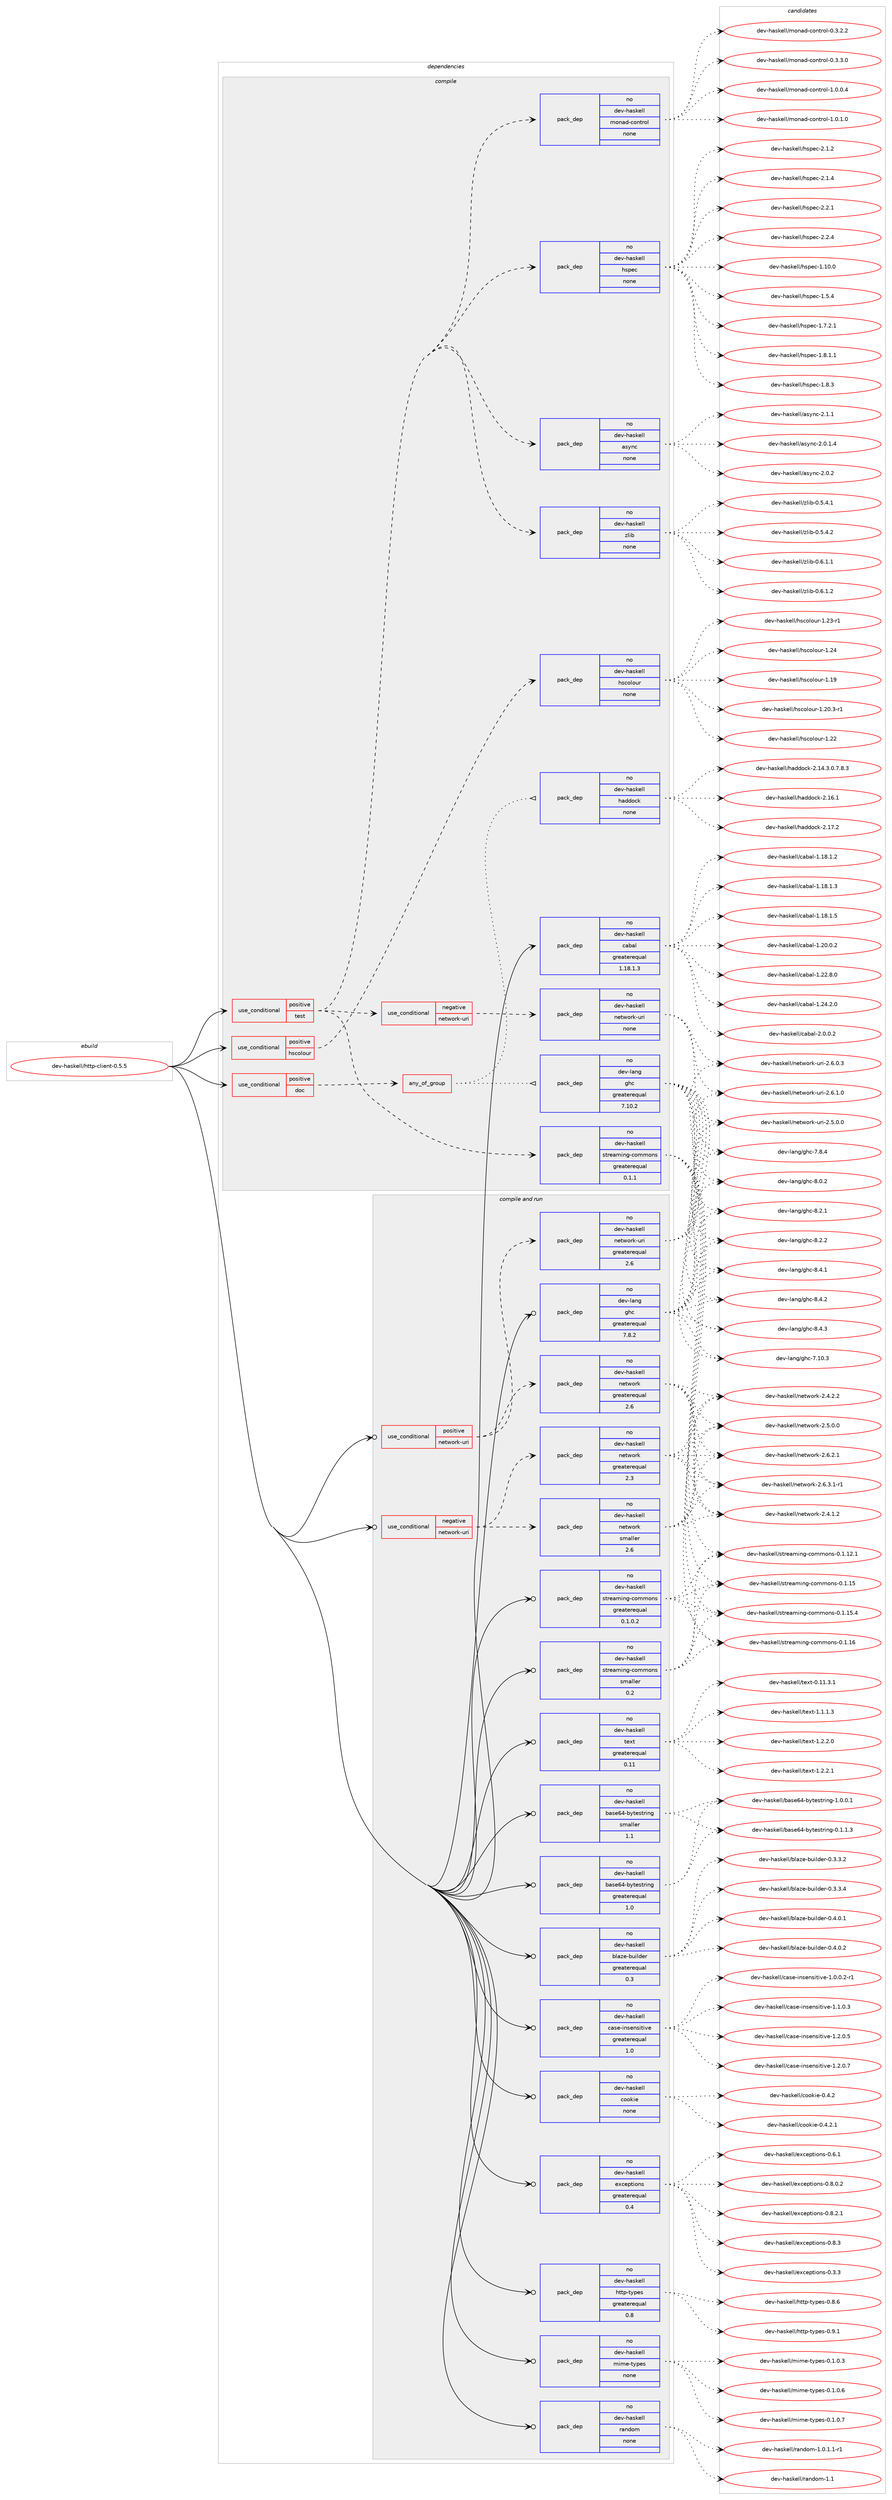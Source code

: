 digraph prolog {

# *************
# Graph options
# *************

newrank=true;
concentrate=true;
compound=true;
graph [rankdir=LR,fontname=Helvetica,fontsize=10,ranksep=1.5];#, ranksep=2.5, nodesep=0.2];
edge  [arrowhead=vee];
node  [fontname=Helvetica,fontsize=10];

# **********
# The ebuild
# **********

subgraph cluster_leftcol {
color=gray;
rank=same;
label=<<i>ebuild</i>>;
id [label="dev-haskell/http-client-0.5.5", color=red, width=4, href="../dev-haskell/http-client-0.5.5.svg"];
}

# ****************
# The dependencies
# ****************

subgraph cluster_midcol {
color=gray;
label=<<i>dependencies</i>>;
subgraph cluster_compile {
fillcolor="#eeeeee";
style=filled;
label=<<i>compile</i>>;
subgraph cond360143 {
dependency1336080 [label=<<TABLE BORDER="0" CELLBORDER="1" CELLSPACING="0" CELLPADDING="4"><TR><TD ROWSPAN="3" CELLPADDING="10">use_conditional</TD></TR><TR><TD>positive</TD></TR><TR><TD>doc</TD></TR></TABLE>>, shape=none, color=red];
subgraph any21096 {
dependency1336081 [label=<<TABLE BORDER="0" CELLBORDER="1" CELLSPACING="0" CELLPADDING="4"><TR><TD CELLPADDING="10">any_of_group</TD></TR></TABLE>>, shape=none, color=red];subgraph pack954289 {
dependency1336082 [label=<<TABLE BORDER="0" CELLBORDER="1" CELLSPACING="0" CELLPADDING="4" WIDTH="220"><TR><TD ROWSPAN="6" CELLPADDING="30">pack_dep</TD></TR><TR><TD WIDTH="110">no</TD></TR><TR><TD>dev-haskell</TD></TR><TR><TD>haddock</TD></TR><TR><TD>none</TD></TR><TR><TD></TD></TR></TABLE>>, shape=none, color=blue];
}
dependency1336081:e -> dependency1336082:w [weight=20,style="dotted",arrowhead="oinv"];
subgraph pack954290 {
dependency1336083 [label=<<TABLE BORDER="0" CELLBORDER="1" CELLSPACING="0" CELLPADDING="4" WIDTH="220"><TR><TD ROWSPAN="6" CELLPADDING="30">pack_dep</TD></TR><TR><TD WIDTH="110">no</TD></TR><TR><TD>dev-lang</TD></TR><TR><TD>ghc</TD></TR><TR><TD>greaterequal</TD></TR><TR><TD>7.10.2</TD></TR></TABLE>>, shape=none, color=blue];
}
dependency1336081:e -> dependency1336083:w [weight=20,style="dotted",arrowhead="oinv"];
}
dependency1336080:e -> dependency1336081:w [weight=20,style="dashed",arrowhead="vee"];
}
id:e -> dependency1336080:w [weight=20,style="solid",arrowhead="vee"];
subgraph cond360144 {
dependency1336084 [label=<<TABLE BORDER="0" CELLBORDER="1" CELLSPACING="0" CELLPADDING="4"><TR><TD ROWSPAN="3" CELLPADDING="10">use_conditional</TD></TR><TR><TD>positive</TD></TR><TR><TD>hscolour</TD></TR></TABLE>>, shape=none, color=red];
subgraph pack954291 {
dependency1336085 [label=<<TABLE BORDER="0" CELLBORDER="1" CELLSPACING="0" CELLPADDING="4" WIDTH="220"><TR><TD ROWSPAN="6" CELLPADDING="30">pack_dep</TD></TR><TR><TD WIDTH="110">no</TD></TR><TR><TD>dev-haskell</TD></TR><TR><TD>hscolour</TD></TR><TR><TD>none</TD></TR><TR><TD></TD></TR></TABLE>>, shape=none, color=blue];
}
dependency1336084:e -> dependency1336085:w [weight=20,style="dashed",arrowhead="vee"];
}
id:e -> dependency1336084:w [weight=20,style="solid",arrowhead="vee"];
subgraph cond360145 {
dependency1336086 [label=<<TABLE BORDER="0" CELLBORDER="1" CELLSPACING="0" CELLPADDING="4"><TR><TD ROWSPAN="3" CELLPADDING="10">use_conditional</TD></TR><TR><TD>positive</TD></TR><TR><TD>test</TD></TR></TABLE>>, shape=none, color=red];
subgraph pack954292 {
dependency1336087 [label=<<TABLE BORDER="0" CELLBORDER="1" CELLSPACING="0" CELLPADDING="4" WIDTH="220"><TR><TD ROWSPAN="6" CELLPADDING="30">pack_dep</TD></TR><TR><TD WIDTH="110">no</TD></TR><TR><TD>dev-haskell</TD></TR><TR><TD>async</TD></TR><TR><TD>none</TD></TR><TR><TD></TD></TR></TABLE>>, shape=none, color=blue];
}
dependency1336086:e -> dependency1336087:w [weight=20,style="dashed",arrowhead="vee"];
subgraph pack954293 {
dependency1336088 [label=<<TABLE BORDER="0" CELLBORDER="1" CELLSPACING="0" CELLPADDING="4" WIDTH="220"><TR><TD ROWSPAN="6" CELLPADDING="30">pack_dep</TD></TR><TR><TD WIDTH="110">no</TD></TR><TR><TD>dev-haskell</TD></TR><TR><TD>hspec</TD></TR><TR><TD>none</TD></TR><TR><TD></TD></TR></TABLE>>, shape=none, color=blue];
}
dependency1336086:e -> dependency1336088:w [weight=20,style="dashed",arrowhead="vee"];
subgraph pack954294 {
dependency1336089 [label=<<TABLE BORDER="0" CELLBORDER="1" CELLSPACING="0" CELLPADDING="4" WIDTH="220"><TR><TD ROWSPAN="6" CELLPADDING="30">pack_dep</TD></TR><TR><TD WIDTH="110">no</TD></TR><TR><TD>dev-haskell</TD></TR><TR><TD>monad-control</TD></TR><TR><TD>none</TD></TR><TR><TD></TD></TR></TABLE>>, shape=none, color=blue];
}
dependency1336086:e -> dependency1336089:w [weight=20,style="dashed",arrowhead="vee"];
subgraph pack954295 {
dependency1336090 [label=<<TABLE BORDER="0" CELLBORDER="1" CELLSPACING="0" CELLPADDING="4" WIDTH="220"><TR><TD ROWSPAN="6" CELLPADDING="30">pack_dep</TD></TR><TR><TD WIDTH="110">no</TD></TR><TR><TD>dev-haskell</TD></TR><TR><TD>streaming-commons</TD></TR><TR><TD>greaterequal</TD></TR><TR><TD>0.1.1</TD></TR></TABLE>>, shape=none, color=blue];
}
dependency1336086:e -> dependency1336090:w [weight=20,style="dashed",arrowhead="vee"];
subgraph pack954296 {
dependency1336091 [label=<<TABLE BORDER="0" CELLBORDER="1" CELLSPACING="0" CELLPADDING="4" WIDTH="220"><TR><TD ROWSPAN="6" CELLPADDING="30">pack_dep</TD></TR><TR><TD WIDTH="110">no</TD></TR><TR><TD>dev-haskell</TD></TR><TR><TD>zlib</TD></TR><TR><TD>none</TD></TR><TR><TD></TD></TR></TABLE>>, shape=none, color=blue];
}
dependency1336086:e -> dependency1336091:w [weight=20,style="dashed",arrowhead="vee"];
subgraph cond360146 {
dependency1336092 [label=<<TABLE BORDER="0" CELLBORDER="1" CELLSPACING="0" CELLPADDING="4"><TR><TD ROWSPAN="3" CELLPADDING="10">use_conditional</TD></TR><TR><TD>negative</TD></TR><TR><TD>network-uri</TD></TR></TABLE>>, shape=none, color=red];
subgraph pack954297 {
dependency1336093 [label=<<TABLE BORDER="0" CELLBORDER="1" CELLSPACING="0" CELLPADDING="4" WIDTH="220"><TR><TD ROWSPAN="6" CELLPADDING="30">pack_dep</TD></TR><TR><TD WIDTH="110">no</TD></TR><TR><TD>dev-haskell</TD></TR><TR><TD>network-uri</TD></TR><TR><TD>none</TD></TR><TR><TD></TD></TR></TABLE>>, shape=none, color=blue];
}
dependency1336092:e -> dependency1336093:w [weight=20,style="dashed",arrowhead="vee"];
}
dependency1336086:e -> dependency1336092:w [weight=20,style="dashed",arrowhead="vee"];
}
id:e -> dependency1336086:w [weight=20,style="solid",arrowhead="vee"];
subgraph pack954298 {
dependency1336094 [label=<<TABLE BORDER="0" CELLBORDER="1" CELLSPACING="0" CELLPADDING="4" WIDTH="220"><TR><TD ROWSPAN="6" CELLPADDING="30">pack_dep</TD></TR><TR><TD WIDTH="110">no</TD></TR><TR><TD>dev-haskell</TD></TR><TR><TD>cabal</TD></TR><TR><TD>greaterequal</TD></TR><TR><TD>1.18.1.3</TD></TR></TABLE>>, shape=none, color=blue];
}
id:e -> dependency1336094:w [weight=20,style="solid",arrowhead="vee"];
}
subgraph cluster_compileandrun {
fillcolor="#eeeeee";
style=filled;
label=<<i>compile and run</i>>;
subgraph cond360147 {
dependency1336095 [label=<<TABLE BORDER="0" CELLBORDER="1" CELLSPACING="0" CELLPADDING="4"><TR><TD ROWSPAN="3" CELLPADDING="10">use_conditional</TD></TR><TR><TD>negative</TD></TR><TR><TD>network-uri</TD></TR></TABLE>>, shape=none, color=red];
subgraph pack954299 {
dependency1336096 [label=<<TABLE BORDER="0" CELLBORDER="1" CELLSPACING="0" CELLPADDING="4" WIDTH="220"><TR><TD ROWSPAN="6" CELLPADDING="30">pack_dep</TD></TR><TR><TD WIDTH="110">no</TD></TR><TR><TD>dev-haskell</TD></TR><TR><TD>network</TD></TR><TR><TD>greaterequal</TD></TR><TR><TD>2.3</TD></TR></TABLE>>, shape=none, color=blue];
}
dependency1336095:e -> dependency1336096:w [weight=20,style="dashed",arrowhead="vee"];
subgraph pack954300 {
dependency1336097 [label=<<TABLE BORDER="0" CELLBORDER="1" CELLSPACING="0" CELLPADDING="4" WIDTH="220"><TR><TD ROWSPAN="6" CELLPADDING="30">pack_dep</TD></TR><TR><TD WIDTH="110">no</TD></TR><TR><TD>dev-haskell</TD></TR><TR><TD>network</TD></TR><TR><TD>smaller</TD></TR><TR><TD>2.6</TD></TR></TABLE>>, shape=none, color=blue];
}
dependency1336095:e -> dependency1336097:w [weight=20,style="dashed",arrowhead="vee"];
}
id:e -> dependency1336095:w [weight=20,style="solid",arrowhead="odotvee"];
subgraph cond360148 {
dependency1336098 [label=<<TABLE BORDER="0" CELLBORDER="1" CELLSPACING="0" CELLPADDING="4"><TR><TD ROWSPAN="3" CELLPADDING="10">use_conditional</TD></TR><TR><TD>positive</TD></TR><TR><TD>network-uri</TD></TR></TABLE>>, shape=none, color=red];
subgraph pack954301 {
dependency1336099 [label=<<TABLE BORDER="0" CELLBORDER="1" CELLSPACING="0" CELLPADDING="4" WIDTH="220"><TR><TD ROWSPAN="6" CELLPADDING="30">pack_dep</TD></TR><TR><TD WIDTH="110">no</TD></TR><TR><TD>dev-haskell</TD></TR><TR><TD>network</TD></TR><TR><TD>greaterequal</TD></TR><TR><TD>2.6</TD></TR></TABLE>>, shape=none, color=blue];
}
dependency1336098:e -> dependency1336099:w [weight=20,style="dashed",arrowhead="vee"];
subgraph pack954302 {
dependency1336100 [label=<<TABLE BORDER="0" CELLBORDER="1" CELLSPACING="0" CELLPADDING="4" WIDTH="220"><TR><TD ROWSPAN="6" CELLPADDING="30">pack_dep</TD></TR><TR><TD WIDTH="110">no</TD></TR><TR><TD>dev-haskell</TD></TR><TR><TD>network-uri</TD></TR><TR><TD>greaterequal</TD></TR><TR><TD>2.6</TD></TR></TABLE>>, shape=none, color=blue];
}
dependency1336098:e -> dependency1336100:w [weight=20,style="dashed",arrowhead="vee"];
}
id:e -> dependency1336098:w [weight=20,style="solid",arrowhead="odotvee"];
subgraph pack954303 {
dependency1336101 [label=<<TABLE BORDER="0" CELLBORDER="1" CELLSPACING="0" CELLPADDING="4" WIDTH="220"><TR><TD ROWSPAN="6" CELLPADDING="30">pack_dep</TD></TR><TR><TD WIDTH="110">no</TD></TR><TR><TD>dev-haskell</TD></TR><TR><TD>base64-bytestring</TD></TR><TR><TD>greaterequal</TD></TR><TR><TD>1.0</TD></TR></TABLE>>, shape=none, color=blue];
}
id:e -> dependency1336101:w [weight=20,style="solid",arrowhead="odotvee"];
subgraph pack954304 {
dependency1336102 [label=<<TABLE BORDER="0" CELLBORDER="1" CELLSPACING="0" CELLPADDING="4" WIDTH="220"><TR><TD ROWSPAN="6" CELLPADDING="30">pack_dep</TD></TR><TR><TD WIDTH="110">no</TD></TR><TR><TD>dev-haskell</TD></TR><TR><TD>base64-bytestring</TD></TR><TR><TD>smaller</TD></TR><TR><TD>1.1</TD></TR></TABLE>>, shape=none, color=blue];
}
id:e -> dependency1336102:w [weight=20,style="solid",arrowhead="odotvee"];
subgraph pack954305 {
dependency1336103 [label=<<TABLE BORDER="0" CELLBORDER="1" CELLSPACING="0" CELLPADDING="4" WIDTH="220"><TR><TD ROWSPAN="6" CELLPADDING="30">pack_dep</TD></TR><TR><TD WIDTH="110">no</TD></TR><TR><TD>dev-haskell</TD></TR><TR><TD>blaze-builder</TD></TR><TR><TD>greaterequal</TD></TR><TR><TD>0.3</TD></TR></TABLE>>, shape=none, color=blue];
}
id:e -> dependency1336103:w [weight=20,style="solid",arrowhead="odotvee"];
subgraph pack954306 {
dependency1336104 [label=<<TABLE BORDER="0" CELLBORDER="1" CELLSPACING="0" CELLPADDING="4" WIDTH="220"><TR><TD ROWSPAN="6" CELLPADDING="30">pack_dep</TD></TR><TR><TD WIDTH="110">no</TD></TR><TR><TD>dev-haskell</TD></TR><TR><TD>case-insensitive</TD></TR><TR><TD>greaterequal</TD></TR><TR><TD>1.0</TD></TR></TABLE>>, shape=none, color=blue];
}
id:e -> dependency1336104:w [weight=20,style="solid",arrowhead="odotvee"];
subgraph pack954307 {
dependency1336105 [label=<<TABLE BORDER="0" CELLBORDER="1" CELLSPACING="0" CELLPADDING="4" WIDTH="220"><TR><TD ROWSPAN="6" CELLPADDING="30">pack_dep</TD></TR><TR><TD WIDTH="110">no</TD></TR><TR><TD>dev-haskell</TD></TR><TR><TD>cookie</TD></TR><TR><TD>none</TD></TR><TR><TD></TD></TR></TABLE>>, shape=none, color=blue];
}
id:e -> dependency1336105:w [weight=20,style="solid",arrowhead="odotvee"];
subgraph pack954308 {
dependency1336106 [label=<<TABLE BORDER="0" CELLBORDER="1" CELLSPACING="0" CELLPADDING="4" WIDTH="220"><TR><TD ROWSPAN="6" CELLPADDING="30">pack_dep</TD></TR><TR><TD WIDTH="110">no</TD></TR><TR><TD>dev-haskell</TD></TR><TR><TD>exceptions</TD></TR><TR><TD>greaterequal</TD></TR><TR><TD>0.4</TD></TR></TABLE>>, shape=none, color=blue];
}
id:e -> dependency1336106:w [weight=20,style="solid",arrowhead="odotvee"];
subgraph pack954309 {
dependency1336107 [label=<<TABLE BORDER="0" CELLBORDER="1" CELLSPACING="0" CELLPADDING="4" WIDTH="220"><TR><TD ROWSPAN="6" CELLPADDING="30">pack_dep</TD></TR><TR><TD WIDTH="110">no</TD></TR><TR><TD>dev-haskell</TD></TR><TR><TD>http-types</TD></TR><TR><TD>greaterequal</TD></TR><TR><TD>0.8</TD></TR></TABLE>>, shape=none, color=blue];
}
id:e -> dependency1336107:w [weight=20,style="solid",arrowhead="odotvee"];
subgraph pack954310 {
dependency1336108 [label=<<TABLE BORDER="0" CELLBORDER="1" CELLSPACING="0" CELLPADDING="4" WIDTH="220"><TR><TD ROWSPAN="6" CELLPADDING="30">pack_dep</TD></TR><TR><TD WIDTH="110">no</TD></TR><TR><TD>dev-haskell</TD></TR><TR><TD>mime-types</TD></TR><TR><TD>none</TD></TR><TR><TD></TD></TR></TABLE>>, shape=none, color=blue];
}
id:e -> dependency1336108:w [weight=20,style="solid",arrowhead="odotvee"];
subgraph pack954311 {
dependency1336109 [label=<<TABLE BORDER="0" CELLBORDER="1" CELLSPACING="0" CELLPADDING="4" WIDTH="220"><TR><TD ROWSPAN="6" CELLPADDING="30">pack_dep</TD></TR><TR><TD WIDTH="110">no</TD></TR><TR><TD>dev-haskell</TD></TR><TR><TD>random</TD></TR><TR><TD>none</TD></TR><TR><TD></TD></TR></TABLE>>, shape=none, color=blue];
}
id:e -> dependency1336109:w [weight=20,style="solid",arrowhead="odotvee"];
subgraph pack954312 {
dependency1336110 [label=<<TABLE BORDER="0" CELLBORDER="1" CELLSPACING="0" CELLPADDING="4" WIDTH="220"><TR><TD ROWSPAN="6" CELLPADDING="30">pack_dep</TD></TR><TR><TD WIDTH="110">no</TD></TR><TR><TD>dev-haskell</TD></TR><TR><TD>streaming-commons</TD></TR><TR><TD>greaterequal</TD></TR><TR><TD>0.1.0.2</TD></TR></TABLE>>, shape=none, color=blue];
}
id:e -> dependency1336110:w [weight=20,style="solid",arrowhead="odotvee"];
subgraph pack954313 {
dependency1336111 [label=<<TABLE BORDER="0" CELLBORDER="1" CELLSPACING="0" CELLPADDING="4" WIDTH="220"><TR><TD ROWSPAN="6" CELLPADDING="30">pack_dep</TD></TR><TR><TD WIDTH="110">no</TD></TR><TR><TD>dev-haskell</TD></TR><TR><TD>streaming-commons</TD></TR><TR><TD>smaller</TD></TR><TR><TD>0.2</TD></TR></TABLE>>, shape=none, color=blue];
}
id:e -> dependency1336111:w [weight=20,style="solid",arrowhead="odotvee"];
subgraph pack954314 {
dependency1336112 [label=<<TABLE BORDER="0" CELLBORDER="1" CELLSPACING="0" CELLPADDING="4" WIDTH="220"><TR><TD ROWSPAN="6" CELLPADDING="30">pack_dep</TD></TR><TR><TD WIDTH="110">no</TD></TR><TR><TD>dev-haskell</TD></TR><TR><TD>text</TD></TR><TR><TD>greaterequal</TD></TR><TR><TD>0.11</TD></TR></TABLE>>, shape=none, color=blue];
}
id:e -> dependency1336112:w [weight=20,style="solid",arrowhead="odotvee"];
subgraph pack954315 {
dependency1336113 [label=<<TABLE BORDER="0" CELLBORDER="1" CELLSPACING="0" CELLPADDING="4" WIDTH="220"><TR><TD ROWSPAN="6" CELLPADDING="30">pack_dep</TD></TR><TR><TD WIDTH="110">no</TD></TR><TR><TD>dev-lang</TD></TR><TR><TD>ghc</TD></TR><TR><TD>greaterequal</TD></TR><TR><TD>7.8.2</TD></TR></TABLE>>, shape=none, color=blue];
}
id:e -> dependency1336113:w [weight=20,style="solid",arrowhead="odotvee"];
}
subgraph cluster_run {
fillcolor="#eeeeee";
style=filled;
label=<<i>run</i>>;
}
}

# **************
# The candidates
# **************

subgraph cluster_choices {
rank=same;
color=gray;
label=<<i>candidates</i>>;

subgraph choice954289 {
color=black;
nodesep=1;
choice1001011184510497115107101108108471049710010011199107455046495246514648465546564651 [label="dev-haskell/haddock-2.14.3.0.7.8.3", color=red, width=4,href="../dev-haskell/haddock-2.14.3.0.7.8.3.svg"];
choice100101118451049711510710110810847104971001001119910745504649544649 [label="dev-haskell/haddock-2.16.1", color=red, width=4,href="../dev-haskell/haddock-2.16.1.svg"];
choice100101118451049711510710110810847104971001001119910745504649554650 [label="dev-haskell/haddock-2.17.2", color=red, width=4,href="../dev-haskell/haddock-2.17.2.svg"];
dependency1336082:e -> choice1001011184510497115107101108108471049710010011199107455046495246514648465546564651:w [style=dotted,weight="100"];
dependency1336082:e -> choice100101118451049711510710110810847104971001001119910745504649544649:w [style=dotted,weight="100"];
dependency1336082:e -> choice100101118451049711510710110810847104971001001119910745504649554650:w [style=dotted,weight="100"];
}
subgraph choice954290 {
color=black;
nodesep=1;
choice1001011184510897110103471031049945554649484651 [label="dev-lang/ghc-7.10.3", color=red, width=4,href="../dev-lang/ghc-7.10.3.svg"];
choice10010111845108971101034710310499455546564652 [label="dev-lang/ghc-7.8.4", color=red, width=4,href="../dev-lang/ghc-7.8.4.svg"];
choice10010111845108971101034710310499455646484650 [label="dev-lang/ghc-8.0.2", color=red, width=4,href="../dev-lang/ghc-8.0.2.svg"];
choice10010111845108971101034710310499455646504649 [label="dev-lang/ghc-8.2.1", color=red, width=4,href="../dev-lang/ghc-8.2.1.svg"];
choice10010111845108971101034710310499455646504650 [label="dev-lang/ghc-8.2.2", color=red, width=4,href="../dev-lang/ghc-8.2.2.svg"];
choice10010111845108971101034710310499455646524649 [label="dev-lang/ghc-8.4.1", color=red, width=4,href="../dev-lang/ghc-8.4.1.svg"];
choice10010111845108971101034710310499455646524650 [label="dev-lang/ghc-8.4.2", color=red, width=4,href="../dev-lang/ghc-8.4.2.svg"];
choice10010111845108971101034710310499455646524651 [label="dev-lang/ghc-8.4.3", color=red, width=4,href="../dev-lang/ghc-8.4.3.svg"];
dependency1336083:e -> choice1001011184510897110103471031049945554649484651:w [style=dotted,weight="100"];
dependency1336083:e -> choice10010111845108971101034710310499455546564652:w [style=dotted,weight="100"];
dependency1336083:e -> choice10010111845108971101034710310499455646484650:w [style=dotted,weight="100"];
dependency1336083:e -> choice10010111845108971101034710310499455646504649:w [style=dotted,weight="100"];
dependency1336083:e -> choice10010111845108971101034710310499455646504650:w [style=dotted,weight="100"];
dependency1336083:e -> choice10010111845108971101034710310499455646524649:w [style=dotted,weight="100"];
dependency1336083:e -> choice10010111845108971101034710310499455646524650:w [style=dotted,weight="100"];
dependency1336083:e -> choice10010111845108971101034710310499455646524651:w [style=dotted,weight="100"];
}
subgraph choice954291 {
color=black;
nodesep=1;
choice100101118451049711510710110810847104115991111081111171144549464957 [label="dev-haskell/hscolour-1.19", color=red, width=4,href="../dev-haskell/hscolour-1.19.svg"];
choice10010111845104971151071011081084710411599111108111117114454946504846514511449 [label="dev-haskell/hscolour-1.20.3-r1", color=red, width=4,href="../dev-haskell/hscolour-1.20.3-r1.svg"];
choice100101118451049711510710110810847104115991111081111171144549465050 [label="dev-haskell/hscolour-1.22", color=red, width=4,href="../dev-haskell/hscolour-1.22.svg"];
choice1001011184510497115107101108108471041159911110811111711445494650514511449 [label="dev-haskell/hscolour-1.23-r1", color=red, width=4,href="../dev-haskell/hscolour-1.23-r1.svg"];
choice100101118451049711510710110810847104115991111081111171144549465052 [label="dev-haskell/hscolour-1.24", color=red, width=4,href="../dev-haskell/hscolour-1.24.svg"];
dependency1336085:e -> choice100101118451049711510710110810847104115991111081111171144549464957:w [style=dotted,weight="100"];
dependency1336085:e -> choice10010111845104971151071011081084710411599111108111117114454946504846514511449:w [style=dotted,weight="100"];
dependency1336085:e -> choice100101118451049711510710110810847104115991111081111171144549465050:w [style=dotted,weight="100"];
dependency1336085:e -> choice1001011184510497115107101108108471041159911110811111711445494650514511449:w [style=dotted,weight="100"];
dependency1336085:e -> choice100101118451049711510710110810847104115991111081111171144549465052:w [style=dotted,weight="100"];
}
subgraph choice954292 {
color=black;
nodesep=1;
choice10010111845104971151071011081084797115121110994550464846494652 [label="dev-haskell/async-2.0.1.4", color=red, width=4,href="../dev-haskell/async-2.0.1.4.svg"];
choice1001011184510497115107101108108479711512111099455046484650 [label="dev-haskell/async-2.0.2", color=red, width=4,href="../dev-haskell/async-2.0.2.svg"];
choice1001011184510497115107101108108479711512111099455046494649 [label="dev-haskell/async-2.1.1", color=red, width=4,href="../dev-haskell/async-2.1.1.svg"];
dependency1336087:e -> choice10010111845104971151071011081084797115121110994550464846494652:w [style=dotted,weight="100"];
dependency1336087:e -> choice1001011184510497115107101108108479711512111099455046484650:w [style=dotted,weight="100"];
dependency1336087:e -> choice1001011184510497115107101108108479711512111099455046494649:w [style=dotted,weight="100"];
}
subgraph choice954293 {
color=black;
nodesep=1;
choice1001011184510497115107101108108471041151121019945494649484648 [label="dev-haskell/hspec-1.10.0", color=red, width=4,href="../dev-haskell/hspec-1.10.0.svg"];
choice10010111845104971151071011081084710411511210199454946534652 [label="dev-haskell/hspec-1.5.4", color=red, width=4,href="../dev-haskell/hspec-1.5.4.svg"];
choice100101118451049711510710110810847104115112101994549465546504649 [label="dev-haskell/hspec-1.7.2.1", color=red, width=4,href="../dev-haskell/hspec-1.7.2.1.svg"];
choice100101118451049711510710110810847104115112101994549465646494649 [label="dev-haskell/hspec-1.8.1.1", color=red, width=4,href="../dev-haskell/hspec-1.8.1.1.svg"];
choice10010111845104971151071011081084710411511210199454946564651 [label="dev-haskell/hspec-1.8.3", color=red, width=4,href="../dev-haskell/hspec-1.8.3.svg"];
choice10010111845104971151071011081084710411511210199455046494650 [label="dev-haskell/hspec-2.1.2", color=red, width=4,href="../dev-haskell/hspec-2.1.2.svg"];
choice10010111845104971151071011081084710411511210199455046494652 [label="dev-haskell/hspec-2.1.4", color=red, width=4,href="../dev-haskell/hspec-2.1.4.svg"];
choice10010111845104971151071011081084710411511210199455046504649 [label="dev-haskell/hspec-2.2.1", color=red, width=4,href="../dev-haskell/hspec-2.2.1.svg"];
choice10010111845104971151071011081084710411511210199455046504652 [label="dev-haskell/hspec-2.2.4", color=red, width=4,href="../dev-haskell/hspec-2.2.4.svg"];
dependency1336088:e -> choice1001011184510497115107101108108471041151121019945494649484648:w [style=dotted,weight="100"];
dependency1336088:e -> choice10010111845104971151071011081084710411511210199454946534652:w [style=dotted,weight="100"];
dependency1336088:e -> choice100101118451049711510710110810847104115112101994549465546504649:w [style=dotted,weight="100"];
dependency1336088:e -> choice100101118451049711510710110810847104115112101994549465646494649:w [style=dotted,weight="100"];
dependency1336088:e -> choice10010111845104971151071011081084710411511210199454946564651:w [style=dotted,weight="100"];
dependency1336088:e -> choice10010111845104971151071011081084710411511210199455046494650:w [style=dotted,weight="100"];
dependency1336088:e -> choice10010111845104971151071011081084710411511210199455046494652:w [style=dotted,weight="100"];
dependency1336088:e -> choice10010111845104971151071011081084710411511210199455046504649:w [style=dotted,weight="100"];
dependency1336088:e -> choice10010111845104971151071011081084710411511210199455046504652:w [style=dotted,weight="100"];
}
subgraph choice954294 {
color=black;
nodesep=1;
choice1001011184510497115107101108108471091111109710045991111101161141111084548465146504650 [label="dev-haskell/monad-control-0.3.2.2", color=red, width=4,href="../dev-haskell/monad-control-0.3.2.2.svg"];
choice1001011184510497115107101108108471091111109710045991111101161141111084548465146514648 [label="dev-haskell/monad-control-0.3.3.0", color=red, width=4,href="../dev-haskell/monad-control-0.3.3.0.svg"];
choice1001011184510497115107101108108471091111109710045991111101161141111084549464846484652 [label="dev-haskell/monad-control-1.0.0.4", color=red, width=4,href="../dev-haskell/monad-control-1.0.0.4.svg"];
choice1001011184510497115107101108108471091111109710045991111101161141111084549464846494648 [label="dev-haskell/monad-control-1.0.1.0", color=red, width=4,href="../dev-haskell/monad-control-1.0.1.0.svg"];
dependency1336089:e -> choice1001011184510497115107101108108471091111109710045991111101161141111084548465146504650:w [style=dotted,weight="100"];
dependency1336089:e -> choice1001011184510497115107101108108471091111109710045991111101161141111084548465146514648:w [style=dotted,weight="100"];
dependency1336089:e -> choice1001011184510497115107101108108471091111109710045991111101161141111084549464846484652:w [style=dotted,weight="100"];
dependency1336089:e -> choice1001011184510497115107101108108471091111109710045991111101161141111084549464846494648:w [style=dotted,weight="100"];
}
subgraph choice954295 {
color=black;
nodesep=1;
choice100101118451049711510710110810847115116114101971091051101034599111109109111110115454846494649504649 [label="dev-haskell/streaming-commons-0.1.12.1", color=red, width=4,href="../dev-haskell/streaming-commons-0.1.12.1.svg"];
choice10010111845104971151071011081084711511611410197109105110103459911110910911111011545484649464953 [label="dev-haskell/streaming-commons-0.1.15", color=red, width=4,href="../dev-haskell/streaming-commons-0.1.15.svg"];
choice100101118451049711510710110810847115116114101971091051101034599111109109111110115454846494649534652 [label="dev-haskell/streaming-commons-0.1.15.4", color=red, width=4,href="../dev-haskell/streaming-commons-0.1.15.4.svg"];
choice10010111845104971151071011081084711511611410197109105110103459911110910911111011545484649464954 [label="dev-haskell/streaming-commons-0.1.16", color=red, width=4,href="../dev-haskell/streaming-commons-0.1.16.svg"];
dependency1336090:e -> choice100101118451049711510710110810847115116114101971091051101034599111109109111110115454846494649504649:w [style=dotted,weight="100"];
dependency1336090:e -> choice10010111845104971151071011081084711511611410197109105110103459911110910911111011545484649464953:w [style=dotted,weight="100"];
dependency1336090:e -> choice100101118451049711510710110810847115116114101971091051101034599111109109111110115454846494649534652:w [style=dotted,weight="100"];
dependency1336090:e -> choice10010111845104971151071011081084711511611410197109105110103459911110910911111011545484649464954:w [style=dotted,weight="100"];
}
subgraph choice954296 {
color=black;
nodesep=1;
choice100101118451049711510710110810847122108105984548465346524649 [label="dev-haskell/zlib-0.5.4.1", color=red, width=4,href="../dev-haskell/zlib-0.5.4.1.svg"];
choice100101118451049711510710110810847122108105984548465346524650 [label="dev-haskell/zlib-0.5.4.2", color=red, width=4,href="../dev-haskell/zlib-0.5.4.2.svg"];
choice100101118451049711510710110810847122108105984548465446494649 [label="dev-haskell/zlib-0.6.1.1", color=red, width=4,href="../dev-haskell/zlib-0.6.1.1.svg"];
choice100101118451049711510710110810847122108105984548465446494650 [label="dev-haskell/zlib-0.6.1.2", color=red, width=4,href="../dev-haskell/zlib-0.6.1.2.svg"];
dependency1336091:e -> choice100101118451049711510710110810847122108105984548465346524649:w [style=dotted,weight="100"];
dependency1336091:e -> choice100101118451049711510710110810847122108105984548465346524650:w [style=dotted,weight="100"];
dependency1336091:e -> choice100101118451049711510710110810847122108105984548465446494649:w [style=dotted,weight="100"];
dependency1336091:e -> choice100101118451049711510710110810847122108105984548465446494650:w [style=dotted,weight="100"];
}
subgraph choice954297 {
color=black;
nodesep=1;
choice100101118451049711510710110810847110101116119111114107451171141054550465346484648 [label="dev-haskell/network-uri-2.5.0.0", color=red, width=4,href="../dev-haskell/network-uri-2.5.0.0.svg"];
choice100101118451049711510710110810847110101116119111114107451171141054550465446484651 [label="dev-haskell/network-uri-2.6.0.3", color=red, width=4,href="../dev-haskell/network-uri-2.6.0.3.svg"];
choice100101118451049711510710110810847110101116119111114107451171141054550465446494648 [label="dev-haskell/network-uri-2.6.1.0", color=red, width=4,href="../dev-haskell/network-uri-2.6.1.0.svg"];
dependency1336093:e -> choice100101118451049711510710110810847110101116119111114107451171141054550465346484648:w [style=dotted,weight="100"];
dependency1336093:e -> choice100101118451049711510710110810847110101116119111114107451171141054550465446484651:w [style=dotted,weight="100"];
dependency1336093:e -> choice100101118451049711510710110810847110101116119111114107451171141054550465446494648:w [style=dotted,weight="100"];
}
subgraph choice954298 {
color=black;
nodesep=1;
choice10010111845104971151071011081084799979897108454946495646494650 [label="dev-haskell/cabal-1.18.1.2", color=red, width=4,href="../dev-haskell/cabal-1.18.1.2.svg"];
choice10010111845104971151071011081084799979897108454946495646494651 [label="dev-haskell/cabal-1.18.1.3", color=red, width=4,href="../dev-haskell/cabal-1.18.1.3.svg"];
choice10010111845104971151071011081084799979897108454946495646494653 [label="dev-haskell/cabal-1.18.1.5", color=red, width=4,href="../dev-haskell/cabal-1.18.1.5.svg"];
choice10010111845104971151071011081084799979897108454946504846484650 [label="dev-haskell/cabal-1.20.0.2", color=red, width=4,href="../dev-haskell/cabal-1.20.0.2.svg"];
choice10010111845104971151071011081084799979897108454946505046564648 [label="dev-haskell/cabal-1.22.8.0", color=red, width=4,href="../dev-haskell/cabal-1.22.8.0.svg"];
choice10010111845104971151071011081084799979897108454946505246504648 [label="dev-haskell/cabal-1.24.2.0", color=red, width=4,href="../dev-haskell/cabal-1.24.2.0.svg"];
choice100101118451049711510710110810847999798971084550464846484650 [label="dev-haskell/cabal-2.0.0.2", color=red, width=4,href="../dev-haskell/cabal-2.0.0.2.svg"];
dependency1336094:e -> choice10010111845104971151071011081084799979897108454946495646494650:w [style=dotted,weight="100"];
dependency1336094:e -> choice10010111845104971151071011081084799979897108454946495646494651:w [style=dotted,weight="100"];
dependency1336094:e -> choice10010111845104971151071011081084799979897108454946495646494653:w [style=dotted,weight="100"];
dependency1336094:e -> choice10010111845104971151071011081084799979897108454946504846484650:w [style=dotted,weight="100"];
dependency1336094:e -> choice10010111845104971151071011081084799979897108454946505046564648:w [style=dotted,weight="100"];
dependency1336094:e -> choice10010111845104971151071011081084799979897108454946505246504648:w [style=dotted,weight="100"];
dependency1336094:e -> choice100101118451049711510710110810847999798971084550464846484650:w [style=dotted,weight="100"];
}
subgraph choice954299 {
color=black;
nodesep=1;
choice1001011184510497115107101108108471101011161191111141074550465246494650 [label="dev-haskell/network-2.4.1.2", color=red, width=4,href="../dev-haskell/network-2.4.1.2.svg"];
choice1001011184510497115107101108108471101011161191111141074550465246504650 [label="dev-haskell/network-2.4.2.2", color=red, width=4,href="../dev-haskell/network-2.4.2.2.svg"];
choice1001011184510497115107101108108471101011161191111141074550465346484648 [label="dev-haskell/network-2.5.0.0", color=red, width=4,href="../dev-haskell/network-2.5.0.0.svg"];
choice1001011184510497115107101108108471101011161191111141074550465446504649 [label="dev-haskell/network-2.6.2.1", color=red, width=4,href="../dev-haskell/network-2.6.2.1.svg"];
choice10010111845104971151071011081084711010111611911111410745504654465146494511449 [label="dev-haskell/network-2.6.3.1-r1", color=red, width=4,href="../dev-haskell/network-2.6.3.1-r1.svg"];
dependency1336096:e -> choice1001011184510497115107101108108471101011161191111141074550465246494650:w [style=dotted,weight="100"];
dependency1336096:e -> choice1001011184510497115107101108108471101011161191111141074550465246504650:w [style=dotted,weight="100"];
dependency1336096:e -> choice1001011184510497115107101108108471101011161191111141074550465346484648:w [style=dotted,weight="100"];
dependency1336096:e -> choice1001011184510497115107101108108471101011161191111141074550465446504649:w [style=dotted,weight="100"];
dependency1336096:e -> choice10010111845104971151071011081084711010111611911111410745504654465146494511449:w [style=dotted,weight="100"];
}
subgraph choice954300 {
color=black;
nodesep=1;
choice1001011184510497115107101108108471101011161191111141074550465246494650 [label="dev-haskell/network-2.4.1.2", color=red, width=4,href="../dev-haskell/network-2.4.1.2.svg"];
choice1001011184510497115107101108108471101011161191111141074550465246504650 [label="dev-haskell/network-2.4.2.2", color=red, width=4,href="../dev-haskell/network-2.4.2.2.svg"];
choice1001011184510497115107101108108471101011161191111141074550465346484648 [label="dev-haskell/network-2.5.0.0", color=red, width=4,href="../dev-haskell/network-2.5.0.0.svg"];
choice1001011184510497115107101108108471101011161191111141074550465446504649 [label="dev-haskell/network-2.6.2.1", color=red, width=4,href="../dev-haskell/network-2.6.2.1.svg"];
choice10010111845104971151071011081084711010111611911111410745504654465146494511449 [label="dev-haskell/network-2.6.3.1-r1", color=red, width=4,href="../dev-haskell/network-2.6.3.1-r1.svg"];
dependency1336097:e -> choice1001011184510497115107101108108471101011161191111141074550465246494650:w [style=dotted,weight="100"];
dependency1336097:e -> choice1001011184510497115107101108108471101011161191111141074550465246504650:w [style=dotted,weight="100"];
dependency1336097:e -> choice1001011184510497115107101108108471101011161191111141074550465346484648:w [style=dotted,weight="100"];
dependency1336097:e -> choice1001011184510497115107101108108471101011161191111141074550465446504649:w [style=dotted,weight="100"];
dependency1336097:e -> choice10010111845104971151071011081084711010111611911111410745504654465146494511449:w [style=dotted,weight="100"];
}
subgraph choice954301 {
color=black;
nodesep=1;
choice1001011184510497115107101108108471101011161191111141074550465246494650 [label="dev-haskell/network-2.4.1.2", color=red, width=4,href="../dev-haskell/network-2.4.1.2.svg"];
choice1001011184510497115107101108108471101011161191111141074550465246504650 [label="dev-haskell/network-2.4.2.2", color=red, width=4,href="../dev-haskell/network-2.4.2.2.svg"];
choice1001011184510497115107101108108471101011161191111141074550465346484648 [label="dev-haskell/network-2.5.0.0", color=red, width=4,href="../dev-haskell/network-2.5.0.0.svg"];
choice1001011184510497115107101108108471101011161191111141074550465446504649 [label="dev-haskell/network-2.6.2.1", color=red, width=4,href="../dev-haskell/network-2.6.2.1.svg"];
choice10010111845104971151071011081084711010111611911111410745504654465146494511449 [label="dev-haskell/network-2.6.3.1-r1", color=red, width=4,href="../dev-haskell/network-2.6.3.1-r1.svg"];
dependency1336099:e -> choice1001011184510497115107101108108471101011161191111141074550465246494650:w [style=dotted,weight="100"];
dependency1336099:e -> choice1001011184510497115107101108108471101011161191111141074550465246504650:w [style=dotted,weight="100"];
dependency1336099:e -> choice1001011184510497115107101108108471101011161191111141074550465346484648:w [style=dotted,weight="100"];
dependency1336099:e -> choice1001011184510497115107101108108471101011161191111141074550465446504649:w [style=dotted,weight="100"];
dependency1336099:e -> choice10010111845104971151071011081084711010111611911111410745504654465146494511449:w [style=dotted,weight="100"];
}
subgraph choice954302 {
color=black;
nodesep=1;
choice100101118451049711510710110810847110101116119111114107451171141054550465346484648 [label="dev-haskell/network-uri-2.5.0.0", color=red, width=4,href="../dev-haskell/network-uri-2.5.0.0.svg"];
choice100101118451049711510710110810847110101116119111114107451171141054550465446484651 [label="dev-haskell/network-uri-2.6.0.3", color=red, width=4,href="../dev-haskell/network-uri-2.6.0.3.svg"];
choice100101118451049711510710110810847110101116119111114107451171141054550465446494648 [label="dev-haskell/network-uri-2.6.1.0", color=red, width=4,href="../dev-haskell/network-uri-2.6.1.0.svg"];
dependency1336100:e -> choice100101118451049711510710110810847110101116119111114107451171141054550465346484648:w [style=dotted,weight="100"];
dependency1336100:e -> choice100101118451049711510710110810847110101116119111114107451171141054550465446484651:w [style=dotted,weight="100"];
dependency1336100:e -> choice100101118451049711510710110810847110101116119111114107451171141054550465446494648:w [style=dotted,weight="100"];
}
subgraph choice954303 {
color=black;
nodesep=1;
choice1001011184510497115107101108108479897115101545245981211161011151161141051101034548464946494651 [label="dev-haskell/base64-bytestring-0.1.1.3", color=red, width=4,href="../dev-haskell/base64-bytestring-0.1.1.3.svg"];
choice1001011184510497115107101108108479897115101545245981211161011151161141051101034549464846484649 [label="dev-haskell/base64-bytestring-1.0.0.1", color=red, width=4,href="../dev-haskell/base64-bytestring-1.0.0.1.svg"];
dependency1336101:e -> choice1001011184510497115107101108108479897115101545245981211161011151161141051101034548464946494651:w [style=dotted,weight="100"];
dependency1336101:e -> choice1001011184510497115107101108108479897115101545245981211161011151161141051101034549464846484649:w [style=dotted,weight="100"];
}
subgraph choice954304 {
color=black;
nodesep=1;
choice1001011184510497115107101108108479897115101545245981211161011151161141051101034548464946494651 [label="dev-haskell/base64-bytestring-0.1.1.3", color=red, width=4,href="../dev-haskell/base64-bytestring-0.1.1.3.svg"];
choice1001011184510497115107101108108479897115101545245981211161011151161141051101034549464846484649 [label="dev-haskell/base64-bytestring-1.0.0.1", color=red, width=4,href="../dev-haskell/base64-bytestring-1.0.0.1.svg"];
dependency1336102:e -> choice1001011184510497115107101108108479897115101545245981211161011151161141051101034548464946494651:w [style=dotted,weight="100"];
dependency1336102:e -> choice1001011184510497115107101108108479897115101545245981211161011151161141051101034549464846484649:w [style=dotted,weight="100"];
}
subgraph choice954305 {
color=black;
nodesep=1;
choice100101118451049711510710110810847981089712210145981171051081001011144548465146514650 [label="dev-haskell/blaze-builder-0.3.3.2", color=red, width=4,href="../dev-haskell/blaze-builder-0.3.3.2.svg"];
choice100101118451049711510710110810847981089712210145981171051081001011144548465146514652 [label="dev-haskell/blaze-builder-0.3.3.4", color=red, width=4,href="../dev-haskell/blaze-builder-0.3.3.4.svg"];
choice100101118451049711510710110810847981089712210145981171051081001011144548465246484649 [label="dev-haskell/blaze-builder-0.4.0.1", color=red, width=4,href="../dev-haskell/blaze-builder-0.4.0.1.svg"];
choice100101118451049711510710110810847981089712210145981171051081001011144548465246484650 [label="dev-haskell/blaze-builder-0.4.0.2", color=red, width=4,href="../dev-haskell/blaze-builder-0.4.0.2.svg"];
dependency1336103:e -> choice100101118451049711510710110810847981089712210145981171051081001011144548465146514650:w [style=dotted,weight="100"];
dependency1336103:e -> choice100101118451049711510710110810847981089712210145981171051081001011144548465146514652:w [style=dotted,weight="100"];
dependency1336103:e -> choice100101118451049711510710110810847981089712210145981171051081001011144548465246484649:w [style=dotted,weight="100"];
dependency1336103:e -> choice100101118451049711510710110810847981089712210145981171051081001011144548465246484650:w [style=dotted,weight="100"];
}
subgraph choice954306 {
color=black;
nodesep=1;
choice10010111845104971151071011081084799971151014510511011510111011510511610511810145494648464846504511449 [label="dev-haskell/case-insensitive-1.0.0.2-r1", color=red, width=4,href="../dev-haskell/case-insensitive-1.0.0.2-r1.svg"];
choice1001011184510497115107101108108479997115101451051101151011101151051161051181014549464946484651 [label="dev-haskell/case-insensitive-1.1.0.3", color=red, width=4,href="../dev-haskell/case-insensitive-1.1.0.3.svg"];
choice1001011184510497115107101108108479997115101451051101151011101151051161051181014549465046484653 [label="dev-haskell/case-insensitive-1.2.0.5", color=red, width=4,href="../dev-haskell/case-insensitive-1.2.0.5.svg"];
choice1001011184510497115107101108108479997115101451051101151011101151051161051181014549465046484655 [label="dev-haskell/case-insensitive-1.2.0.7", color=red, width=4,href="../dev-haskell/case-insensitive-1.2.0.7.svg"];
dependency1336104:e -> choice10010111845104971151071011081084799971151014510511011510111011510511610511810145494648464846504511449:w [style=dotted,weight="100"];
dependency1336104:e -> choice1001011184510497115107101108108479997115101451051101151011101151051161051181014549464946484651:w [style=dotted,weight="100"];
dependency1336104:e -> choice1001011184510497115107101108108479997115101451051101151011101151051161051181014549465046484653:w [style=dotted,weight="100"];
dependency1336104:e -> choice1001011184510497115107101108108479997115101451051101151011101151051161051181014549465046484655:w [style=dotted,weight="100"];
}
subgraph choice954307 {
color=black;
nodesep=1;
choice10010111845104971151071011081084799111111107105101454846524650 [label="dev-haskell/cookie-0.4.2", color=red, width=4,href="../dev-haskell/cookie-0.4.2.svg"];
choice100101118451049711510710110810847991111111071051014548465246504649 [label="dev-haskell/cookie-0.4.2.1", color=red, width=4,href="../dev-haskell/cookie-0.4.2.1.svg"];
dependency1336105:e -> choice10010111845104971151071011081084799111111107105101454846524650:w [style=dotted,weight="100"];
dependency1336105:e -> choice100101118451049711510710110810847991111111071051014548465246504649:w [style=dotted,weight="100"];
}
subgraph choice954308 {
color=black;
nodesep=1;
choice10010111845104971151071011081084710112099101112116105111110115454846514651 [label="dev-haskell/exceptions-0.3.3", color=red, width=4,href="../dev-haskell/exceptions-0.3.3.svg"];
choice10010111845104971151071011081084710112099101112116105111110115454846544649 [label="dev-haskell/exceptions-0.6.1", color=red, width=4,href="../dev-haskell/exceptions-0.6.1.svg"];
choice100101118451049711510710110810847101120991011121161051111101154548465646484650 [label="dev-haskell/exceptions-0.8.0.2", color=red, width=4,href="../dev-haskell/exceptions-0.8.0.2.svg"];
choice100101118451049711510710110810847101120991011121161051111101154548465646504649 [label="dev-haskell/exceptions-0.8.2.1", color=red, width=4,href="../dev-haskell/exceptions-0.8.2.1.svg"];
choice10010111845104971151071011081084710112099101112116105111110115454846564651 [label="dev-haskell/exceptions-0.8.3", color=red, width=4,href="../dev-haskell/exceptions-0.8.3.svg"];
dependency1336106:e -> choice10010111845104971151071011081084710112099101112116105111110115454846514651:w [style=dotted,weight="100"];
dependency1336106:e -> choice10010111845104971151071011081084710112099101112116105111110115454846544649:w [style=dotted,weight="100"];
dependency1336106:e -> choice100101118451049711510710110810847101120991011121161051111101154548465646484650:w [style=dotted,weight="100"];
dependency1336106:e -> choice100101118451049711510710110810847101120991011121161051111101154548465646504649:w [style=dotted,weight="100"];
dependency1336106:e -> choice10010111845104971151071011081084710112099101112116105111110115454846564651:w [style=dotted,weight="100"];
}
subgraph choice954309 {
color=black;
nodesep=1;
choice10010111845104971151071011081084710411611611245116121112101115454846564654 [label="dev-haskell/http-types-0.8.6", color=red, width=4,href="../dev-haskell/http-types-0.8.6.svg"];
choice10010111845104971151071011081084710411611611245116121112101115454846574649 [label="dev-haskell/http-types-0.9.1", color=red, width=4,href="../dev-haskell/http-types-0.9.1.svg"];
dependency1336107:e -> choice10010111845104971151071011081084710411611611245116121112101115454846564654:w [style=dotted,weight="100"];
dependency1336107:e -> choice10010111845104971151071011081084710411611611245116121112101115454846574649:w [style=dotted,weight="100"];
}
subgraph choice954310 {
color=black;
nodesep=1;
choice100101118451049711510710110810847109105109101451161211121011154548464946484651 [label="dev-haskell/mime-types-0.1.0.3", color=red, width=4,href="../dev-haskell/mime-types-0.1.0.3.svg"];
choice100101118451049711510710110810847109105109101451161211121011154548464946484654 [label="dev-haskell/mime-types-0.1.0.6", color=red, width=4,href="../dev-haskell/mime-types-0.1.0.6.svg"];
choice100101118451049711510710110810847109105109101451161211121011154548464946484655 [label="dev-haskell/mime-types-0.1.0.7", color=red, width=4,href="../dev-haskell/mime-types-0.1.0.7.svg"];
dependency1336108:e -> choice100101118451049711510710110810847109105109101451161211121011154548464946484651:w [style=dotted,weight="100"];
dependency1336108:e -> choice100101118451049711510710110810847109105109101451161211121011154548464946484654:w [style=dotted,weight="100"];
dependency1336108:e -> choice100101118451049711510710110810847109105109101451161211121011154548464946484655:w [style=dotted,weight="100"];
}
subgraph choice954311 {
color=black;
nodesep=1;
choice1001011184510497115107101108108471149711010011110945494648464946494511449 [label="dev-haskell/random-1.0.1.1-r1", color=red, width=4,href="../dev-haskell/random-1.0.1.1-r1.svg"];
choice1001011184510497115107101108108471149711010011110945494649 [label="dev-haskell/random-1.1", color=red, width=4,href="../dev-haskell/random-1.1.svg"];
dependency1336109:e -> choice1001011184510497115107101108108471149711010011110945494648464946494511449:w [style=dotted,weight="100"];
dependency1336109:e -> choice1001011184510497115107101108108471149711010011110945494649:w [style=dotted,weight="100"];
}
subgraph choice954312 {
color=black;
nodesep=1;
choice100101118451049711510710110810847115116114101971091051101034599111109109111110115454846494649504649 [label="dev-haskell/streaming-commons-0.1.12.1", color=red, width=4,href="../dev-haskell/streaming-commons-0.1.12.1.svg"];
choice10010111845104971151071011081084711511611410197109105110103459911110910911111011545484649464953 [label="dev-haskell/streaming-commons-0.1.15", color=red, width=4,href="../dev-haskell/streaming-commons-0.1.15.svg"];
choice100101118451049711510710110810847115116114101971091051101034599111109109111110115454846494649534652 [label="dev-haskell/streaming-commons-0.1.15.4", color=red, width=4,href="../dev-haskell/streaming-commons-0.1.15.4.svg"];
choice10010111845104971151071011081084711511611410197109105110103459911110910911111011545484649464954 [label="dev-haskell/streaming-commons-0.1.16", color=red, width=4,href="../dev-haskell/streaming-commons-0.1.16.svg"];
dependency1336110:e -> choice100101118451049711510710110810847115116114101971091051101034599111109109111110115454846494649504649:w [style=dotted,weight="100"];
dependency1336110:e -> choice10010111845104971151071011081084711511611410197109105110103459911110910911111011545484649464953:w [style=dotted,weight="100"];
dependency1336110:e -> choice100101118451049711510710110810847115116114101971091051101034599111109109111110115454846494649534652:w [style=dotted,weight="100"];
dependency1336110:e -> choice10010111845104971151071011081084711511611410197109105110103459911110910911111011545484649464954:w [style=dotted,weight="100"];
}
subgraph choice954313 {
color=black;
nodesep=1;
choice100101118451049711510710110810847115116114101971091051101034599111109109111110115454846494649504649 [label="dev-haskell/streaming-commons-0.1.12.1", color=red, width=4,href="../dev-haskell/streaming-commons-0.1.12.1.svg"];
choice10010111845104971151071011081084711511611410197109105110103459911110910911111011545484649464953 [label="dev-haskell/streaming-commons-0.1.15", color=red, width=4,href="../dev-haskell/streaming-commons-0.1.15.svg"];
choice100101118451049711510710110810847115116114101971091051101034599111109109111110115454846494649534652 [label="dev-haskell/streaming-commons-0.1.15.4", color=red, width=4,href="../dev-haskell/streaming-commons-0.1.15.4.svg"];
choice10010111845104971151071011081084711511611410197109105110103459911110910911111011545484649464954 [label="dev-haskell/streaming-commons-0.1.16", color=red, width=4,href="../dev-haskell/streaming-commons-0.1.16.svg"];
dependency1336111:e -> choice100101118451049711510710110810847115116114101971091051101034599111109109111110115454846494649504649:w [style=dotted,weight="100"];
dependency1336111:e -> choice10010111845104971151071011081084711511611410197109105110103459911110910911111011545484649464953:w [style=dotted,weight="100"];
dependency1336111:e -> choice100101118451049711510710110810847115116114101971091051101034599111109109111110115454846494649534652:w [style=dotted,weight="100"];
dependency1336111:e -> choice10010111845104971151071011081084711511611410197109105110103459911110910911111011545484649464954:w [style=dotted,weight="100"];
}
subgraph choice954314 {
color=black;
nodesep=1;
choice100101118451049711510710110810847116101120116454846494946514649 [label="dev-haskell/text-0.11.3.1", color=red, width=4,href="../dev-haskell/text-0.11.3.1.svg"];
choice1001011184510497115107101108108471161011201164549464946494651 [label="dev-haskell/text-1.1.1.3", color=red, width=4,href="../dev-haskell/text-1.1.1.3.svg"];
choice1001011184510497115107101108108471161011201164549465046504648 [label="dev-haskell/text-1.2.2.0", color=red, width=4,href="../dev-haskell/text-1.2.2.0.svg"];
choice1001011184510497115107101108108471161011201164549465046504649 [label="dev-haskell/text-1.2.2.1", color=red, width=4,href="../dev-haskell/text-1.2.2.1.svg"];
dependency1336112:e -> choice100101118451049711510710110810847116101120116454846494946514649:w [style=dotted,weight="100"];
dependency1336112:e -> choice1001011184510497115107101108108471161011201164549464946494651:w [style=dotted,weight="100"];
dependency1336112:e -> choice1001011184510497115107101108108471161011201164549465046504648:w [style=dotted,weight="100"];
dependency1336112:e -> choice1001011184510497115107101108108471161011201164549465046504649:w [style=dotted,weight="100"];
}
subgraph choice954315 {
color=black;
nodesep=1;
choice1001011184510897110103471031049945554649484651 [label="dev-lang/ghc-7.10.3", color=red, width=4,href="../dev-lang/ghc-7.10.3.svg"];
choice10010111845108971101034710310499455546564652 [label="dev-lang/ghc-7.8.4", color=red, width=4,href="../dev-lang/ghc-7.8.4.svg"];
choice10010111845108971101034710310499455646484650 [label="dev-lang/ghc-8.0.2", color=red, width=4,href="../dev-lang/ghc-8.0.2.svg"];
choice10010111845108971101034710310499455646504649 [label="dev-lang/ghc-8.2.1", color=red, width=4,href="../dev-lang/ghc-8.2.1.svg"];
choice10010111845108971101034710310499455646504650 [label="dev-lang/ghc-8.2.2", color=red, width=4,href="../dev-lang/ghc-8.2.2.svg"];
choice10010111845108971101034710310499455646524649 [label="dev-lang/ghc-8.4.1", color=red, width=4,href="../dev-lang/ghc-8.4.1.svg"];
choice10010111845108971101034710310499455646524650 [label="dev-lang/ghc-8.4.2", color=red, width=4,href="../dev-lang/ghc-8.4.2.svg"];
choice10010111845108971101034710310499455646524651 [label="dev-lang/ghc-8.4.3", color=red, width=4,href="../dev-lang/ghc-8.4.3.svg"];
dependency1336113:e -> choice1001011184510897110103471031049945554649484651:w [style=dotted,weight="100"];
dependency1336113:e -> choice10010111845108971101034710310499455546564652:w [style=dotted,weight="100"];
dependency1336113:e -> choice10010111845108971101034710310499455646484650:w [style=dotted,weight="100"];
dependency1336113:e -> choice10010111845108971101034710310499455646504649:w [style=dotted,weight="100"];
dependency1336113:e -> choice10010111845108971101034710310499455646504650:w [style=dotted,weight="100"];
dependency1336113:e -> choice10010111845108971101034710310499455646524649:w [style=dotted,weight="100"];
dependency1336113:e -> choice10010111845108971101034710310499455646524650:w [style=dotted,weight="100"];
dependency1336113:e -> choice10010111845108971101034710310499455646524651:w [style=dotted,weight="100"];
}
}

}
